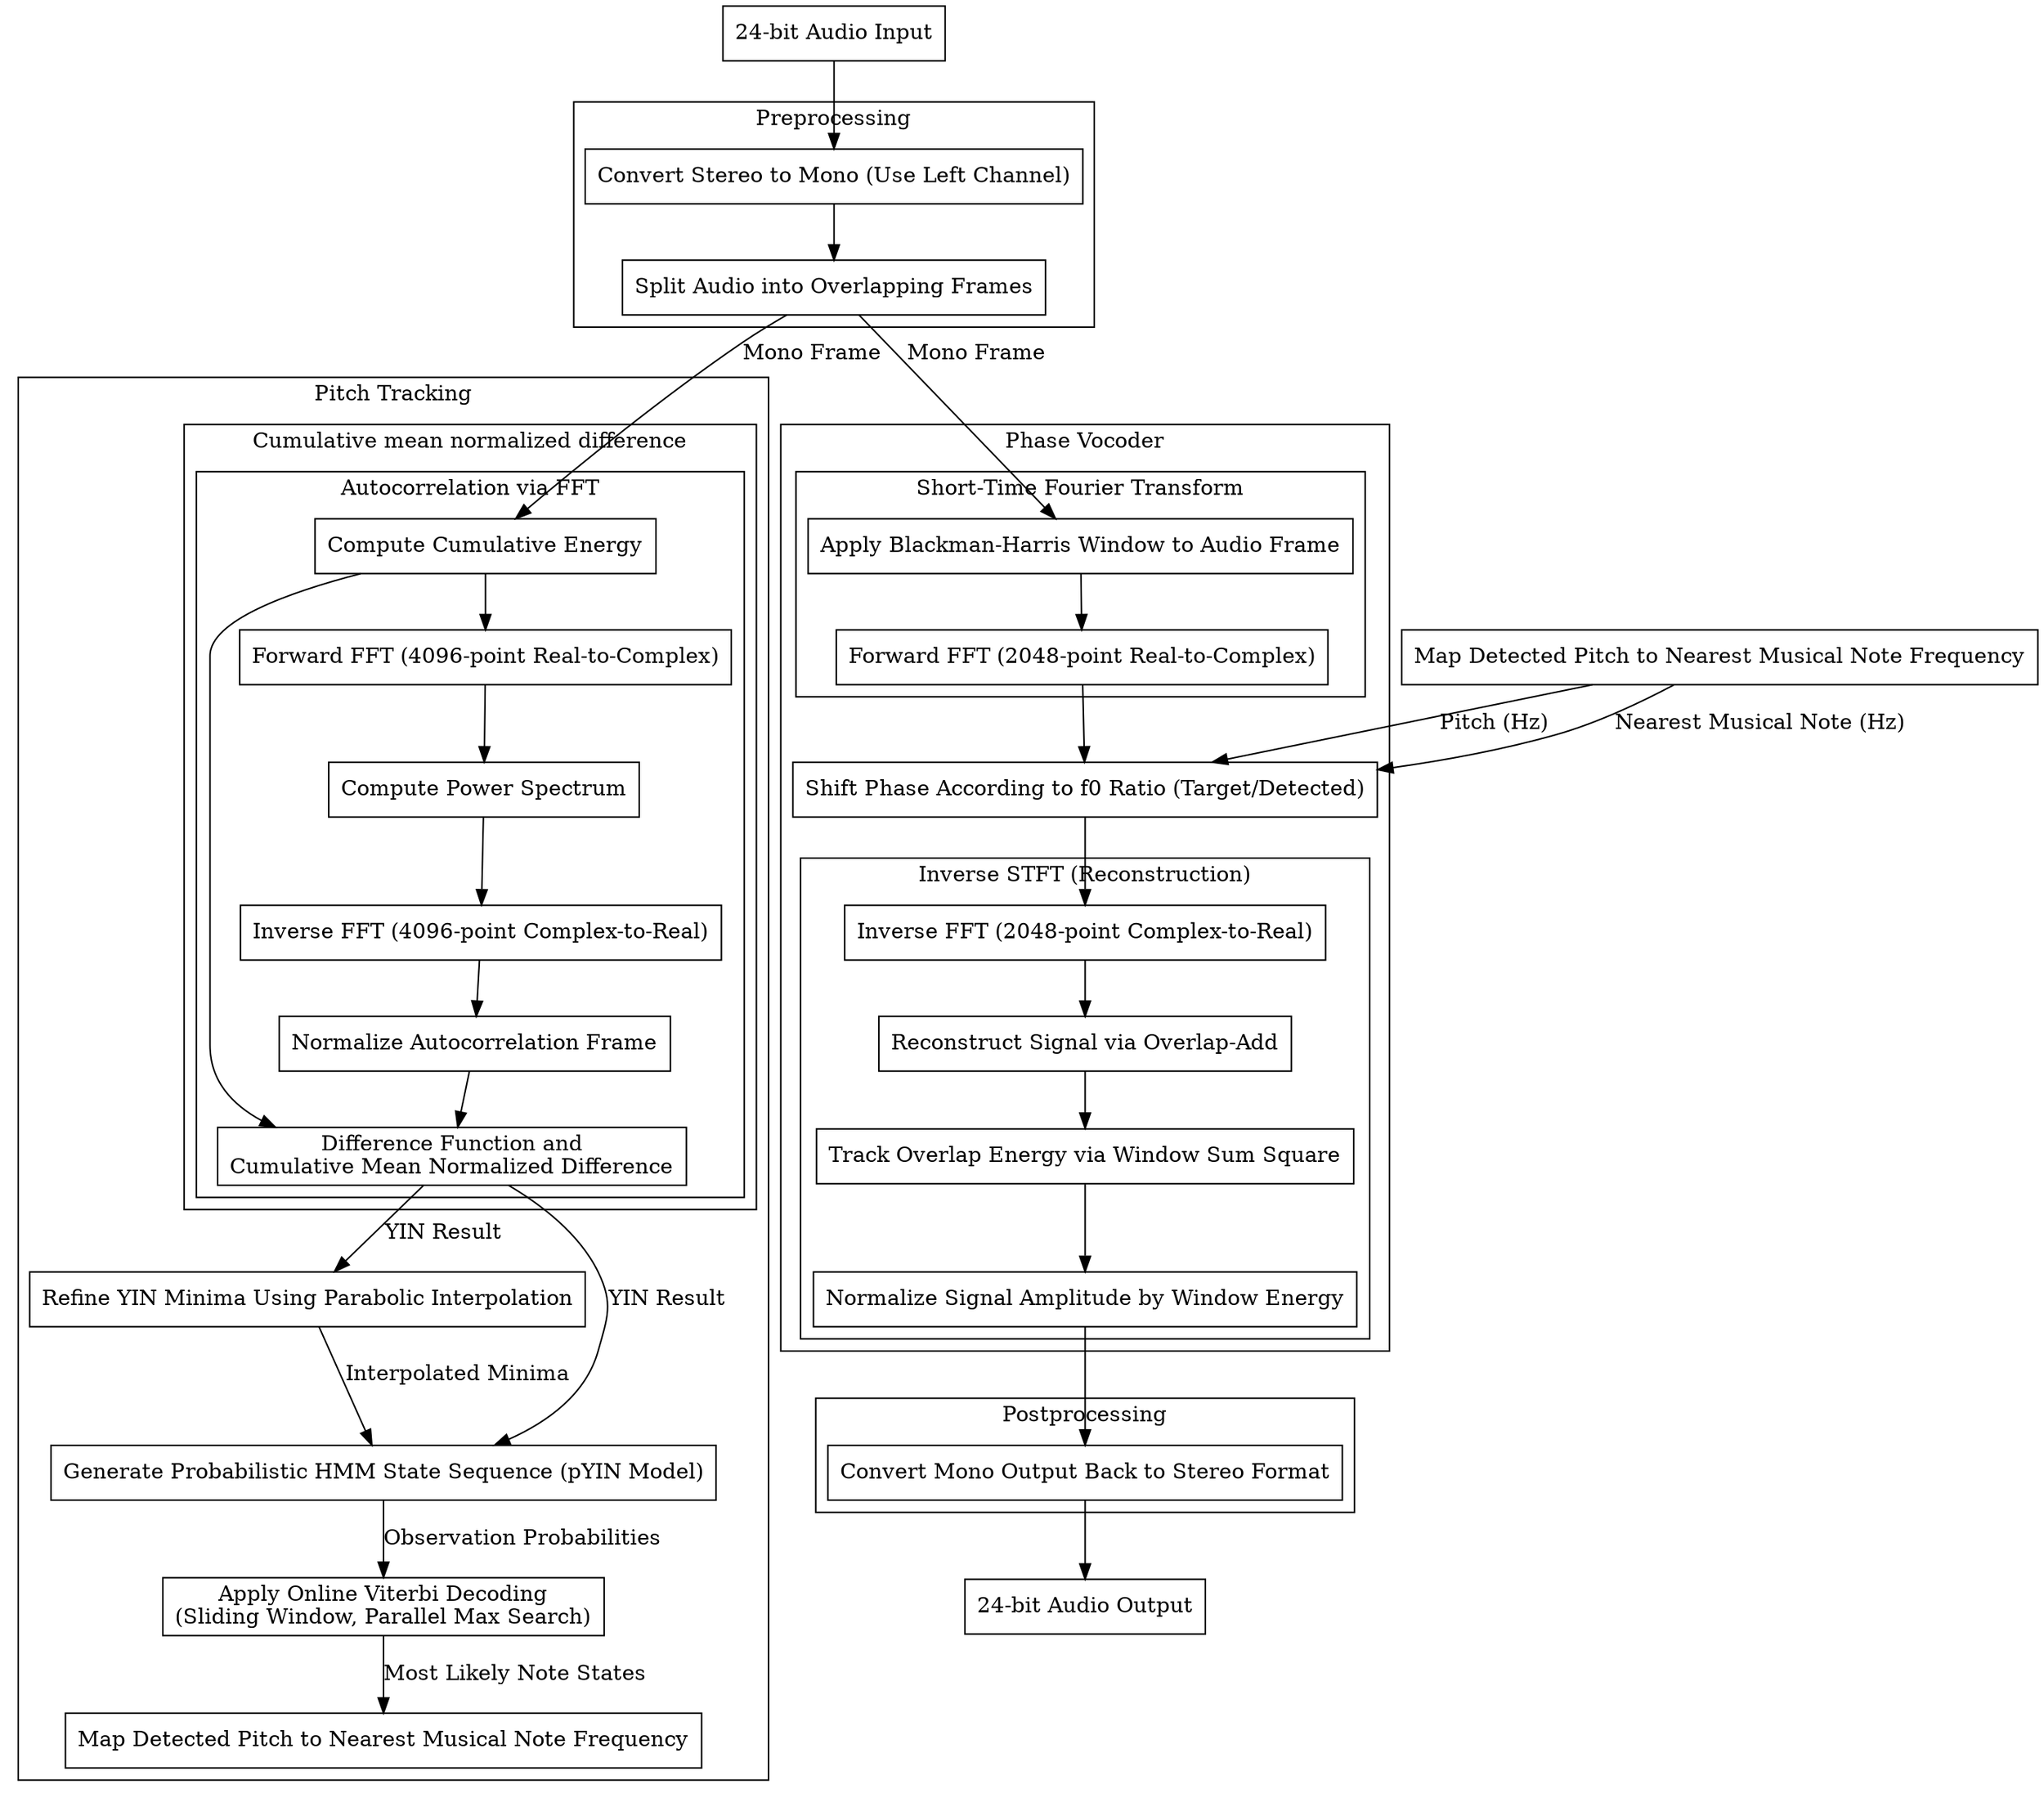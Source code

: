 digraph G {
  rankdir=TD;
  node [shape=box];

  input [label="24-bit Audio Input"];
  output [label="24-bit Audio Output"];

  decode_state2 [label="Map Detected Pitch to Nearest Musical Note Frequency"];
  decode_state2 -> phase_shift [label="Pitch (Hz)"]
  decode_state2 -> phase_shift [label="Nearest Musical Note (Hz)"]

  // Pitch tracking
  subgraph cluster_pyin {
    label="Pitch Tracking";
    
    parabolic_interpolation [label="Refine YIN Minima Using Parabolic Interpolation"];
    pyin_helper [label="Generate Probabilistic HMM State Sequence (pYIN Model)"];
    online_viterbi [label="Apply Online Viterbi Decoding\n(Sliding Window, Parallel Max Search)"];
    decode_state [label="Map Detected Pitch to Nearest Musical Note Frequency"];

    diff_cmnd -> parabolic_interpolation [label="YIN Result"];
    diff_cmnd -> pyin_helper [label="YIN Result"];
    parabolic_interpolation -> pyin_helper [label="Interpolated Minima"];
    pyin_helper -> online_viterbi [label="Observation Probabilities"];
    online_viterbi -> decode_state [label="Most Likely Note States"];


    subgraph cluster_cmnd {
      label="Cumulative mean normalized difference";
      diff_cmnd [label="Difference Function and\nCumulative Mean Normalized Difference"];
      normalization -> diff_cmnd;

      subgraph cluster_autocorelation {
        label="Autocorrelation via FFT";

        cum_sum [label="Compute Cumulative Energy"];
        fft_r2c [label="Forward FFT (4096-point Real-to-Complex)"];
        compute_power_spectrum [label="Compute Power Spectrum"];
        fft_c2r [label="Inverse FFT (4096-point Complex-to-Real)"];
        normalization [label="Normalize Autocorrelation Frame"];

        cum_sum -> fft_r2c;
        cum_sum -> diff_cmnd;
        fft_r2c -> compute_power_spectrum;
        compute_power_spectrum -> fft_c2r;
        fft_c2r -> normalization;
      }
    }
  }

  subgraph cluster_vocode {
    label="Phase Vocoder";
    phase_shift [label="Shift Phase According to f0 Ratio (Target/Detected)"];

    fft_r2c_short -> phase_shift;
    phase_shift -> fft_c2r_short;
    subgraph cluster_stft { 
      label="Short-Time Fourier Transform";
      apply_window [label="Apply Blackman-Harris Window to Audio Frame"];
      fft_r2c_short [label="Forward FFT (2048-point Real-to-Complex)"];
      apply_window -> fft_r2c_short;
    }

    subgraph cluster_istft { 
      label="Inverse STFT (Reconstruction)";
      fft_c2r_short [label="Inverse FFT (2048-point Complex-to-Real)"];
      overlap_add [label="Reconstruct Signal via Overlap-Add"];
      window_sumsquare [label="Track Overlap Energy via Window Sum Square"];
      normalize [label="Normalize Signal Amplitude by Window Energy"];
      
      fft_c2r_short -> overlap_add -> window_sumsquare -> normalize;
    }
  }

  // Preprocessing
  subgraph cluster_preprocessing {
    label="Preprocessing";
    stereo_to_mono [label="Convert Stereo to Mono (Use Left Channel)"];
    frame [label="Split Audio into Overlapping Frames"];
    
    stereo_to_mono -> frame;
  }

  // Postprocessing
  subgraph cluster_postprocessing {
    label="Postprocessing";
    mono_to_stereo [label="Convert Mono Output Back to Stereo Format"];
  }

  // Connections
  input -> stereo_to_mono;

  frame -> apply_window [label="Mono Frame"];
  frame -> cum_sum [label="Mono Frame"];

  normalize -> mono_to_stereo -> output; 
}
